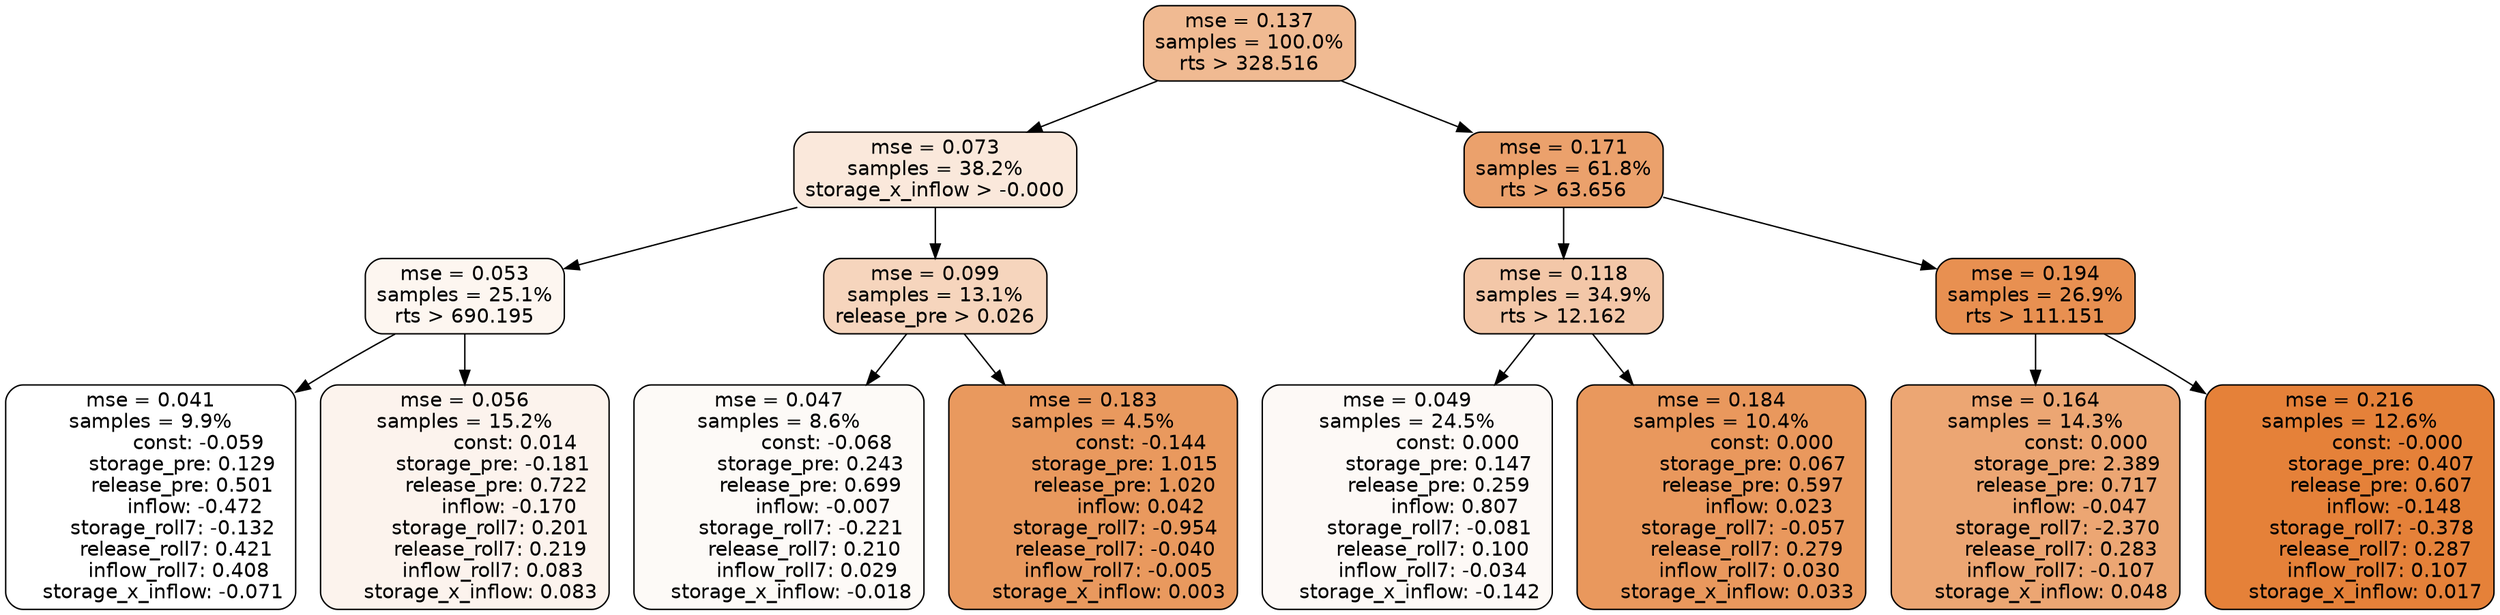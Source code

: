 digraph tree {
node [shape=rectangle, style="filled, rounded", color="black", fontname=helvetica] ;
edge [fontname=helvetica] ;
	"0" [label="mse = 0.137
samples = 100.0%
rts > 328.516", fillcolor="#f0ba92"]
	"8" [label="mse = 0.073
samples = 38.2%
storage_x_inflow > -0.000", fillcolor="#fae8db"]
	"1" [label="mse = 0.171
samples = 61.8%
rts > 63.656", fillcolor="#eba16c"]
	"9" [label="mse = 0.053
samples = 25.1%
rts > 690.195", fillcolor="#fdf6f0"]
	"12" [label="mse = 0.099
samples = 13.1%
release_pre > 0.026", fillcolor="#f6d5bd"]
	"2" [label="mse = 0.118
samples = 34.9%
rts > 12.162", fillcolor="#f3c7a8"]
	"5" [label="mse = 0.194
samples = 26.9%
rts > 111.151", fillcolor="#e89051"]
	"10" [label="mse = 0.041
samples = 9.9%
               const: -0.059
          storage_pre: 0.129
          release_pre: 0.501
              inflow: -0.472
       storage_roll7: -0.132
        release_roll7: 0.421
         inflow_roll7: 0.408
    storage_x_inflow: -0.071", fillcolor="#ffffff"]
	"11" [label="mse = 0.056
samples = 15.2%
                const: 0.014
         storage_pre: -0.181
          release_pre: 0.722
              inflow: -0.170
        storage_roll7: 0.201
        release_roll7: 0.219
         inflow_roll7: 0.083
     storage_x_inflow: 0.083", fillcolor="#fcf3ed"]
	"13" [label="mse = 0.047
samples = 8.6%
               const: -0.068
          storage_pre: 0.243
          release_pre: 0.699
              inflow: -0.007
       storage_roll7: -0.221
        release_roll7: 0.210
         inflow_roll7: 0.029
    storage_x_inflow: -0.018", fillcolor="#fdfaf7"]
	"14" [label="mse = 0.183
samples = 4.5%
               const: -0.144
          storage_pre: 1.015
          release_pre: 1.020
               inflow: 0.042
       storage_roll7: -0.954
       release_roll7: -0.040
        inflow_roll7: -0.005
     storage_x_inflow: 0.003", fillcolor="#e9995e"]
	"3" [label="mse = 0.049
samples = 24.5%
                const: 0.000
          storage_pre: 0.147
          release_pre: 0.259
               inflow: 0.807
       storage_roll7: -0.081
        release_roll7: 0.100
        inflow_roll7: -0.034
    storage_x_inflow: -0.142", fillcolor="#fdf9f6"]
	"4" [label="mse = 0.184
samples = 10.4%
                const: 0.000
          storage_pre: 0.067
          release_pre: 0.597
               inflow: 0.023
       storage_roll7: -0.057
        release_roll7: 0.279
         inflow_roll7: 0.030
     storage_x_inflow: 0.033", fillcolor="#e9985d"]
	"7" [label="mse = 0.164
samples = 14.3%
                const: 0.000
          storage_pre: 2.389
          release_pre: 0.717
              inflow: -0.047
       storage_roll7: -2.370
        release_roll7: 0.283
        inflow_roll7: -0.107
     storage_x_inflow: 0.048", fillcolor="#eca673"]
	"6" [label="mse = 0.216
samples = 12.6%
               const: -0.000
          storage_pre: 0.407
          release_pre: 0.607
              inflow: -0.148
       storage_roll7: -0.378
        release_roll7: 0.287
         inflow_roll7: 0.107
     storage_x_inflow: 0.017", fillcolor="#e58139"]

	"0" -> "1"
	"0" -> "8"
	"8" -> "9"
	"8" -> "12"
	"1" -> "2"
	"1" -> "5"
	"9" -> "10"
	"9" -> "11"
	"12" -> "13"
	"12" -> "14"
	"2" -> "3"
	"2" -> "4"
	"5" -> "6"
	"5" -> "7"
}